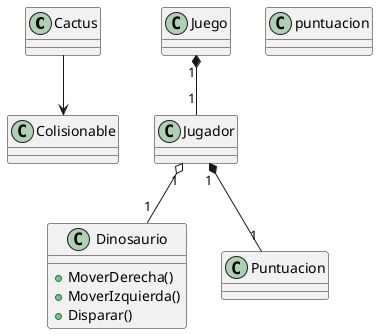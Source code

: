 @startuml dino
class Cactus 
class Dinosaurio{
    +MoverDerecha()
    +MoverIzquierda()
    +Disparar()
}
class Colisionable
class Jugador
class puntuacion
class Juego



Jugador "1" o-- "1" Dinosaurio
Jugador "1" *-- "1" Puntuacion
Juego "1" *-- "1" Jugador
Cactus --> Colisionable


@enduml